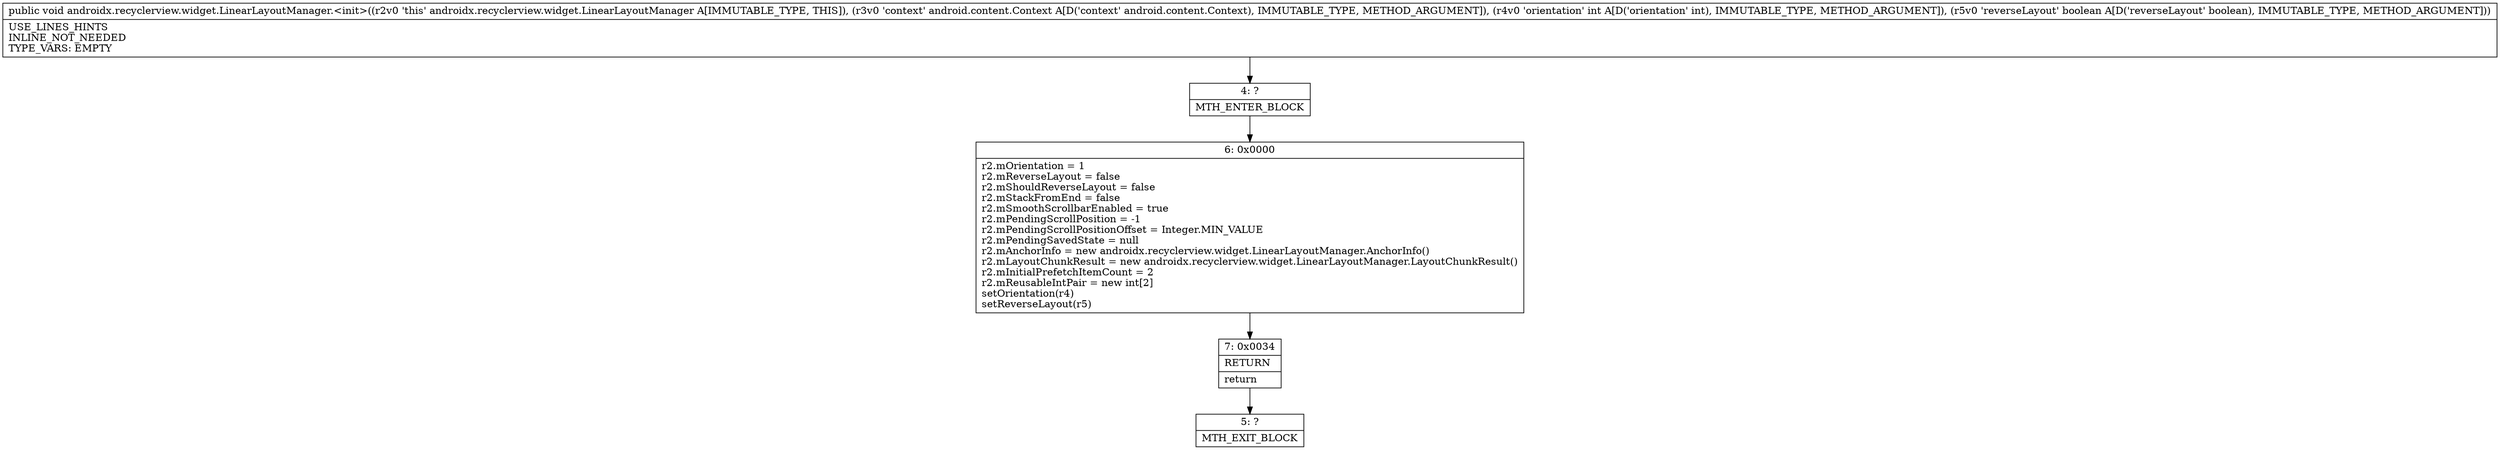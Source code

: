 digraph "CFG forandroidx.recyclerview.widget.LinearLayoutManager.\<init\>(Landroid\/content\/Context;IZ)V" {
Node_4 [shape=record,label="{4\:\ ?|MTH_ENTER_BLOCK\l}"];
Node_6 [shape=record,label="{6\:\ 0x0000|r2.mOrientation = 1\lr2.mReverseLayout = false\lr2.mShouldReverseLayout = false\lr2.mStackFromEnd = false\lr2.mSmoothScrollbarEnabled = true\lr2.mPendingScrollPosition = \-1\lr2.mPendingScrollPositionOffset = Integer.MIN_VALUE\lr2.mPendingSavedState = null\lr2.mAnchorInfo = new androidx.recyclerview.widget.LinearLayoutManager.AnchorInfo()\lr2.mLayoutChunkResult = new androidx.recyclerview.widget.LinearLayoutManager.LayoutChunkResult()\lr2.mInitialPrefetchItemCount = 2\lr2.mReusableIntPair = new int[2]\lsetOrientation(r4)\lsetReverseLayout(r5)\l}"];
Node_7 [shape=record,label="{7\:\ 0x0034|RETURN\l|return\l}"];
Node_5 [shape=record,label="{5\:\ ?|MTH_EXIT_BLOCK\l}"];
MethodNode[shape=record,label="{public void androidx.recyclerview.widget.LinearLayoutManager.\<init\>((r2v0 'this' androidx.recyclerview.widget.LinearLayoutManager A[IMMUTABLE_TYPE, THIS]), (r3v0 'context' android.content.Context A[D('context' android.content.Context), IMMUTABLE_TYPE, METHOD_ARGUMENT]), (r4v0 'orientation' int A[D('orientation' int), IMMUTABLE_TYPE, METHOD_ARGUMENT]), (r5v0 'reverseLayout' boolean A[D('reverseLayout' boolean), IMMUTABLE_TYPE, METHOD_ARGUMENT]))  | USE_LINES_HINTS\lINLINE_NOT_NEEDED\lTYPE_VARS: EMPTY\l}"];
MethodNode -> Node_4;Node_4 -> Node_6;
Node_6 -> Node_7;
Node_7 -> Node_5;
}


